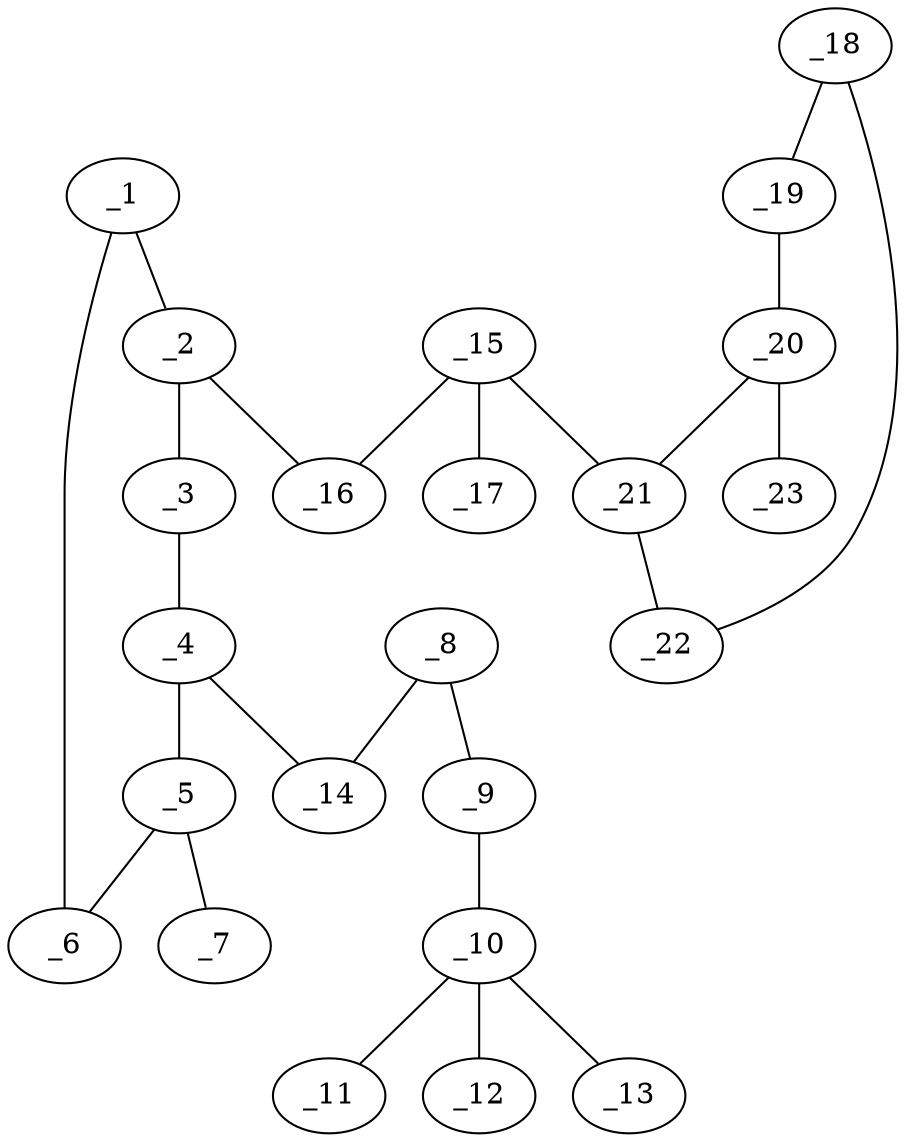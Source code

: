 graph molid645129 {
	_1	 [charge=0,
		chem=1,
		symbol="C  ",
		x="3.732",
		y="-1.5818"];
	_2	 [charge=0,
		chem=1,
		symbol="C  ",
		x="4.5981",
		y="-1.0818"];
	_1 -- _2	 [valence=1];
	_6	 [charge=0,
		chem=1,
		symbol="C  ",
		x="2.866",
		y="-1.0818"];
	_1 -- _6	 [valence=2];
	_3	 [charge=0,
		chem=1,
		symbol="C  ",
		x="4.5981",
		y="-0.0818"];
	_2 -- _3	 [valence=2];
	_16	 [charge=0,
		chem=4,
		symbol="N  ",
		x="5.4641",
		y="-1.5818"];
	_2 -- _16	 [valence=1];
	_4	 [charge=0,
		chem=1,
		symbol="C  ",
		x="3.7321",
		y="0.4182"];
	_3 -- _4	 [valence=1];
	_5	 [charge=0,
		chem=1,
		symbol="C  ",
		x="2.866",
		y="-0.0818"];
	_4 -- _5	 [valence=2];
	_14	 [charge=0,
		chem=1,
		symbol="C  ",
		x="3.7321",
		y="1.4182"];
	_4 -- _14	 [valence=1];
	_5 -- _6	 [valence=1];
	_7	 [charge=0,
		chem=7,
		symbol="Cl ",
		x=2,
		y="0.4182"];
	_5 -- _7	 [valence=1];
	_8	 [charge=0,
		chem=4,
		symbol="N  ",
		x="4.5981",
		y="1.9182"];
	_9	 [charge=0,
		chem=2,
		symbol="O  ",
		x="4.5981",
		y="2.9182"];
	_8 -- _9	 [valence=1];
	_8 -- _14	 [valence=2];
	_10	 [charge=0,
		chem=1,
		symbol="C  ",
		x="5.4641",
		y="3.4182"];
	_9 -- _10	 [valence=1];
	_11	 [charge=0,
		chem=1,
		symbol="C  ",
		x="6.3301",
		y="3.9182"];
	_10 -- _11	 [valence=1];
	_12	 [charge=0,
		chem=1,
		symbol="C  ",
		x="5.9641",
		y="2.5522"];
	_10 -- _12	 [valence=1];
	_13	 [charge=0,
		chem=1,
		symbol="C  ",
		x="4.9641",
		y="4.2842"];
	_10 -- _13	 [valence=1];
	_15	 [charge=0,
		chem=1,
		symbol="C  ",
		x="5.4641",
		y="-2.5818"];
	_15 -- _16	 [valence=1];
	_17	 [charge=0,
		chem=5,
		symbol="S  ",
		x="4.5981",
		y="-3.0818"];
	_15 -- _17	 [valence=2];
	_21	 [charge=0,
		chem=1,
		symbol="C  ",
		x="6.3301",
		y="-3.0818"];
	_15 -- _21	 [valence=1];
	_18	 [charge=0,
		chem=1,
		symbol="C  ",
		x="7.4128",
		y="-4.2842"];
	_19	 [charge=0,
		chem=2,
		symbol="O  ",
		x="7.9128",
		y="-3.4182"];
	_18 -- _19	 [valence=1];
	_22	 [charge=0,
		chem=1,
		symbol="C  ",
		x="6.4346",
		y="-4.0763"];
	_18 -- _22	 [valence=2];
	_20	 [charge=0,
		chem=1,
		symbol="C  ",
		x="7.2437",
		y="-2.6751"];
	_19 -- _20	 [valence=1];
	_20 -- _21	 [valence=2];
	_23	 [charge=0,
		chem=1,
		symbol="C  ",
		x="7.4516",
		y="-1.6969"];
	_20 -- _23	 [valence=1];
	_21 -- _22	 [valence=1];
}
